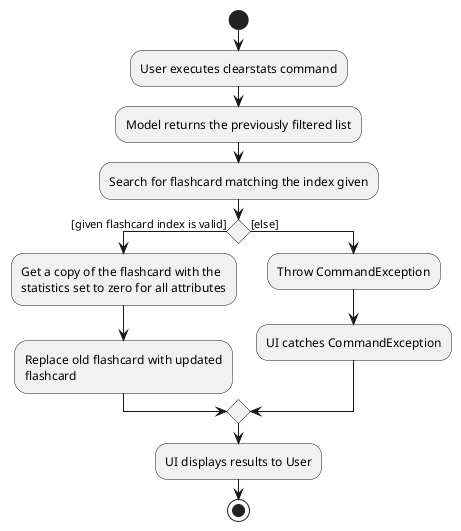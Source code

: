 @startuml
start
:User executes clearstats command;
:Model returns the previously filtered list;
:Search for flashcard matching the index given;

'Since the beta syntax does not support placing the condition outside the
'diamond we place it as the true branch instead.

if () then ([given flashcard index is valid])
    :Get a copy of the flashcard with the
    statistics set to zero for all attributes;
    :Replace old flashcard with updated
    flashcard;
else ([else])
    :Throw CommandException;
    :UI catches CommandException;
endif
    :UI displays results to User;
stop
@enduml
